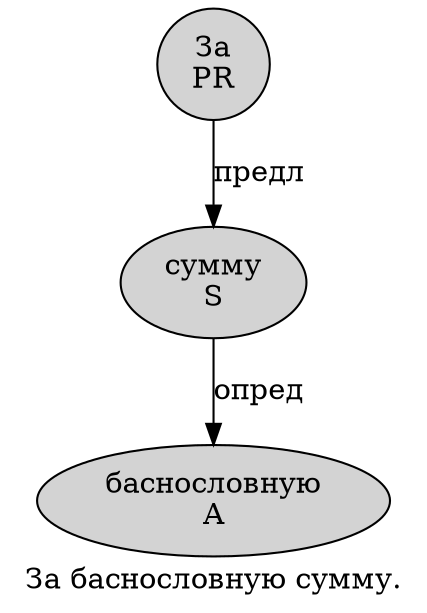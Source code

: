 digraph SENTENCE_233 {
	graph [label="За баснословную сумму."]
	node [style=filled]
		0 [label="За
PR" color="" fillcolor=lightgray penwidth=1 shape=ellipse]
		1 [label="баснословную
A" color="" fillcolor=lightgray penwidth=1 shape=ellipse]
		2 [label="сумму
S" color="" fillcolor=lightgray penwidth=1 shape=ellipse]
			2 -> 1 [label="опред"]
			0 -> 2 [label="предл"]
}